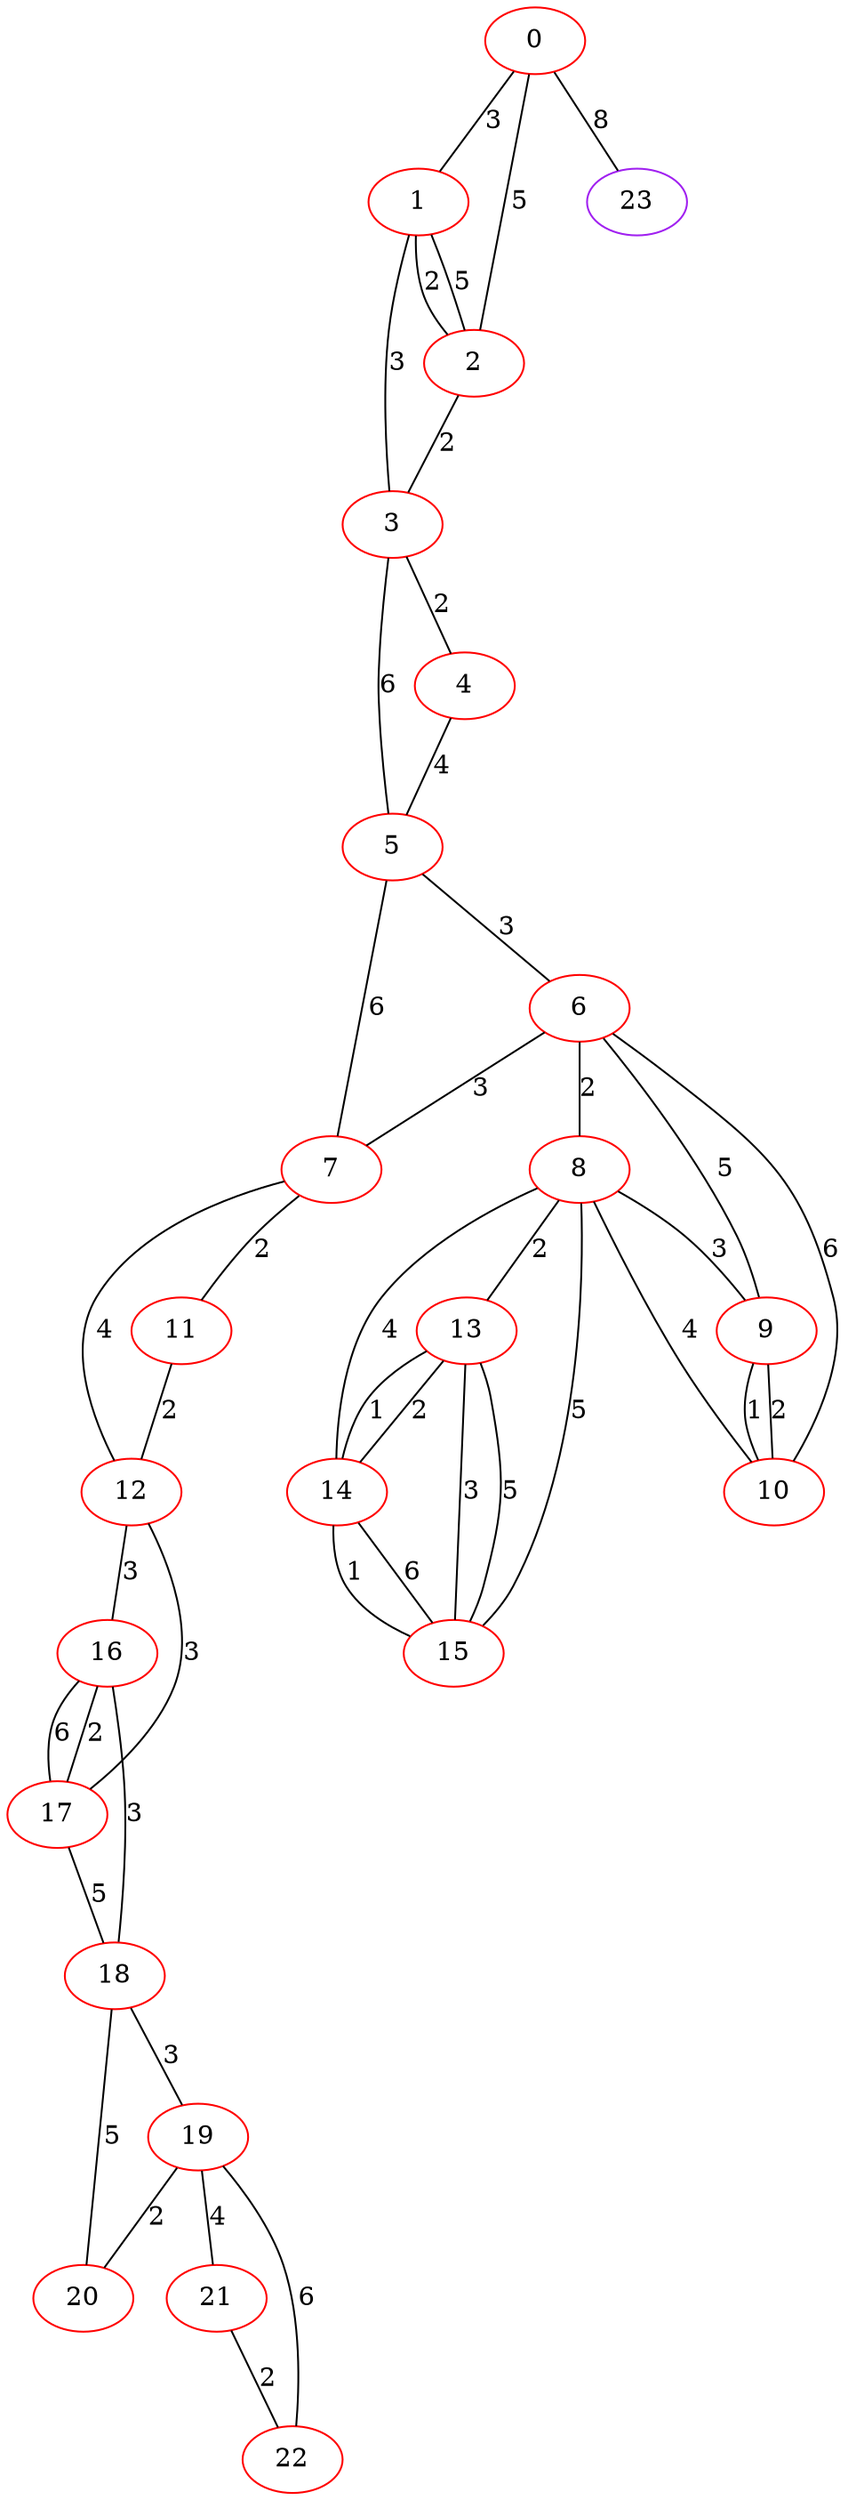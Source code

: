 graph "" {
0 [color=red, weight=1];
1 [color=red, weight=1];
2 [color=red, weight=1];
3 [color=red, weight=1];
4 [color=red, weight=1];
5 [color=red, weight=1];
6 [color=red, weight=1];
7 [color=red, weight=1];
8 [color=red, weight=1];
9 [color=red, weight=1];
10 [color=red, weight=1];
11 [color=red, weight=1];
12 [color=red, weight=1];
13 [color=red, weight=1];
14 [color=red, weight=1];
15 [color=red, weight=1];
16 [color=red, weight=1];
17 [color=red, weight=1];
18 [color=red, weight=1];
19 [color=red, weight=1];
20 [color=red, weight=1];
21 [color=red, weight=1];
22 [color=red, weight=1];
23 [color=purple, weight=4];
0 -- 1  [key=0, label=3];
0 -- 2  [key=0, label=5];
0 -- 23  [key=0, label=8];
1 -- 2  [key=0, label=5];
1 -- 2  [key=1, label=2];
1 -- 3  [key=0, label=3];
2 -- 3  [key=0, label=2];
3 -- 4  [key=0, label=2];
3 -- 5  [key=0, label=6];
4 -- 5  [key=0, label=4];
5 -- 6  [key=0, label=3];
5 -- 7  [key=0, label=6];
6 -- 8  [key=0, label=2];
6 -- 9  [key=0, label=5];
6 -- 10  [key=0, label=6];
6 -- 7  [key=0, label=3];
7 -- 11  [key=0, label=2];
7 -- 12  [key=0, label=4];
8 -- 9  [key=0, label=3];
8 -- 10  [key=0, label=4];
8 -- 13  [key=0, label=2];
8 -- 14  [key=0, label=4];
8 -- 15  [key=0, label=5];
9 -- 10  [key=0, label=1];
9 -- 10  [key=1, label=2];
11 -- 12  [key=0, label=2];
12 -- 16  [key=0, label=3];
12 -- 17  [key=0, label=3];
13 -- 14  [key=0, label=2];
13 -- 14  [key=1, label=1];
13 -- 15  [key=0, label=3];
13 -- 15  [key=1, label=5];
14 -- 15  [key=0, label=1];
14 -- 15  [key=1, label=6];
16 -- 17  [key=0, label=2];
16 -- 17  [key=1, label=6];
16 -- 18  [key=0, label=3];
17 -- 18  [key=0, label=5];
18 -- 19  [key=0, label=3];
18 -- 20  [key=0, label=5];
19 -- 20  [key=0, label=2];
19 -- 21  [key=0, label=4];
19 -- 22  [key=0, label=6];
21 -- 22  [key=0, label=2];
}
